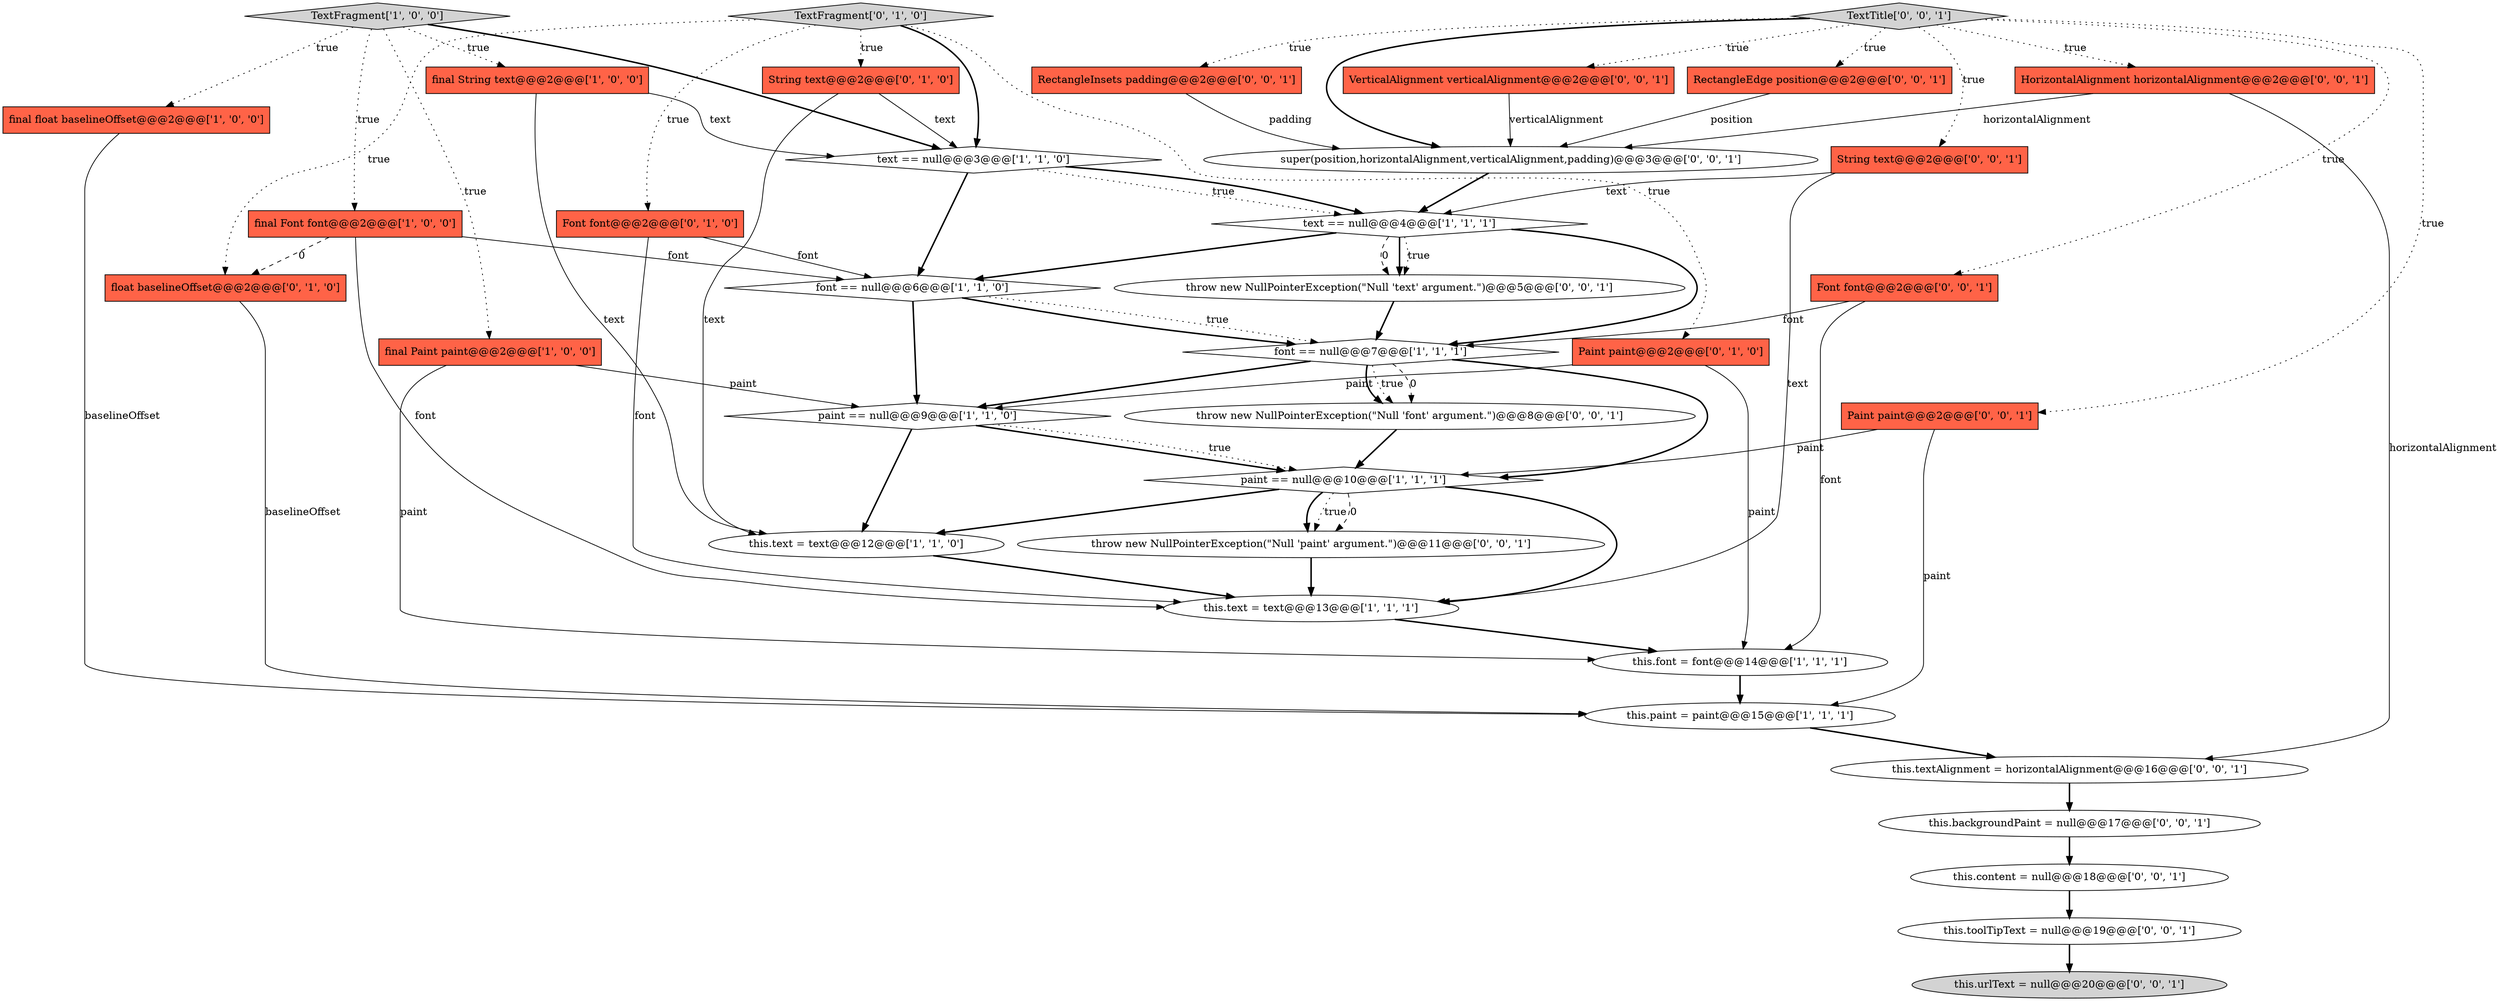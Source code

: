 digraph {
28 [style = filled, label = "throw new NullPointerException(\"Null 'text' argument.\")@@@5@@@['0', '0', '1']", fillcolor = white, shape = ellipse image = "AAA0AAABBB3BBB"];
21 [style = filled, label = "VerticalAlignment verticalAlignment@@@2@@@['0', '0', '1']", fillcolor = tomato, shape = box image = "AAA0AAABBB3BBB"];
22 [style = filled, label = "Paint paint@@@2@@@['0', '0', '1']", fillcolor = tomato, shape = box image = "AAA0AAABBB3BBB"];
13 [style = filled, label = "final Font font@@@2@@@['1', '0', '0']", fillcolor = tomato, shape = box image = "AAA1AAABBB1BBB"];
11 [style = filled, label = "final float baselineOffset@@@2@@@['1', '0', '0']", fillcolor = tomato, shape = box image = "AAA0AAABBB1BBB"];
4 [style = filled, label = "TextFragment['1', '0', '0']", fillcolor = lightgray, shape = diamond image = "AAA0AAABBB1BBB"];
0 [style = filled, label = "this.font = font@@@14@@@['1', '1', '1']", fillcolor = white, shape = ellipse image = "AAA0AAABBB1BBB"];
31 [style = filled, label = "throw new NullPointerException(\"Null 'paint' argument.\")@@@11@@@['0', '0', '1']", fillcolor = white, shape = ellipse image = "AAA0AAABBB3BBB"];
2 [style = filled, label = "text == null@@@4@@@['1', '1', '1']", fillcolor = white, shape = diamond image = "AAA0AAABBB1BBB"];
33 [style = filled, label = "this.content = null@@@18@@@['0', '0', '1']", fillcolor = white, shape = ellipse image = "AAA0AAABBB3BBB"];
25 [style = filled, label = "super(position,horizontalAlignment,verticalAlignment,padding)@@@3@@@['0', '0', '1']", fillcolor = white, shape = ellipse image = "AAA0AAABBB3BBB"];
5 [style = filled, label = "font == null@@@7@@@['1', '1', '1']", fillcolor = white, shape = diamond image = "AAA0AAABBB1BBB"];
36 [style = filled, label = "HorizontalAlignment horizontalAlignment@@@2@@@['0', '0', '1']", fillcolor = tomato, shape = box image = "AAA0AAABBB3BBB"];
32 [style = filled, label = "String text@@@2@@@['0', '0', '1']", fillcolor = tomato, shape = box image = "AAA0AAABBB3BBB"];
12 [style = filled, label = "paint == null@@@9@@@['1', '1', '0']", fillcolor = white, shape = diamond image = "AAA0AAABBB1BBB"];
8 [style = filled, label = "text == null@@@3@@@['1', '1', '0']", fillcolor = white, shape = diamond image = "AAA0AAABBB1BBB"];
19 [style = filled, label = "TextFragment['0', '1', '0']", fillcolor = lightgray, shape = diamond image = "AAA0AAABBB2BBB"];
7 [style = filled, label = "font == null@@@6@@@['1', '1', '0']", fillcolor = white, shape = diamond image = "AAA0AAABBB1BBB"];
23 [style = filled, label = "this.urlText = null@@@20@@@['0', '0', '1']", fillcolor = lightgray, shape = ellipse image = "AAA0AAABBB3BBB"];
30 [style = filled, label = "this.toolTipText = null@@@19@@@['0', '0', '1']", fillcolor = white, shape = ellipse image = "AAA0AAABBB3BBB"];
34 [style = filled, label = "Font font@@@2@@@['0', '0', '1']", fillcolor = tomato, shape = box image = "AAA0AAABBB3BBB"];
27 [style = filled, label = "this.backgroundPaint = null@@@17@@@['0', '0', '1']", fillcolor = white, shape = ellipse image = "AAA0AAABBB3BBB"];
10 [style = filled, label = "paint == null@@@10@@@['1', '1', '1']", fillcolor = white, shape = diamond image = "AAA0AAABBB1BBB"];
14 [style = filled, label = "this.text = text@@@12@@@['1', '1', '0']", fillcolor = white, shape = ellipse image = "AAA0AAABBB1BBB"];
35 [style = filled, label = "RectangleEdge position@@@2@@@['0', '0', '1']", fillcolor = tomato, shape = box image = "AAA0AAABBB3BBB"];
15 [style = filled, label = "String text@@@2@@@['0', '1', '0']", fillcolor = tomato, shape = box image = "AAA0AAABBB2BBB"];
9 [style = filled, label = "final String text@@@2@@@['1', '0', '0']", fillcolor = tomato, shape = box image = "AAA0AAABBB1BBB"];
29 [style = filled, label = "this.textAlignment = horizontalAlignment@@@16@@@['0', '0', '1']", fillcolor = white, shape = ellipse image = "AAA0AAABBB3BBB"];
16 [style = filled, label = "Paint paint@@@2@@@['0', '1', '0']", fillcolor = tomato, shape = box image = "AAA0AAABBB2BBB"];
1 [style = filled, label = "final Paint paint@@@2@@@['1', '0', '0']", fillcolor = tomato, shape = box image = "AAA0AAABBB1BBB"];
20 [style = filled, label = "RectangleInsets padding@@@2@@@['0', '0', '1']", fillcolor = tomato, shape = box image = "AAA0AAABBB3BBB"];
24 [style = filled, label = "TextTitle['0', '0', '1']", fillcolor = lightgray, shape = diamond image = "AAA0AAABBB3BBB"];
17 [style = filled, label = "Font font@@@2@@@['0', '1', '0']", fillcolor = tomato, shape = box image = "AAA0AAABBB2BBB"];
6 [style = filled, label = "this.text = text@@@13@@@['1', '1', '1']", fillcolor = white, shape = ellipse image = "AAA0AAABBB1BBB"];
26 [style = filled, label = "throw new NullPointerException(\"Null 'font' argument.\")@@@8@@@['0', '0', '1']", fillcolor = white, shape = ellipse image = "AAA0AAABBB3BBB"];
3 [style = filled, label = "this.paint = paint@@@15@@@['1', '1', '1']", fillcolor = white, shape = ellipse image = "AAA0AAABBB1BBB"];
18 [style = filled, label = "float baselineOffset@@@2@@@['0', '1', '0']", fillcolor = tomato, shape = box image = "AAA1AAABBB2BBB"];
0->3 [style = bold, label=""];
9->14 [style = solid, label="text"];
16->12 [style = solid, label="paint"];
5->10 [style = bold, label=""];
16->0 [style = solid, label="paint"];
28->5 [style = bold, label=""];
24->32 [style = dotted, label="true"];
10->31 [style = bold, label=""];
17->7 [style = solid, label="font"];
4->1 [style = dotted, label="true"];
7->12 [style = bold, label=""];
19->17 [style = dotted, label="true"];
22->10 [style = solid, label="paint"];
10->14 [style = bold, label=""];
8->2 [style = dotted, label="true"];
24->35 [style = dotted, label="true"];
26->10 [style = bold, label=""];
5->26 [style = dashed, label="0"];
10->31 [style = dotted, label="true"];
30->23 [style = bold, label=""];
19->18 [style = dotted, label="true"];
10->31 [style = dashed, label="0"];
4->11 [style = dotted, label="true"];
5->26 [style = bold, label=""];
34->5 [style = solid, label="font"];
36->25 [style = solid, label="horizontalAlignment"];
6->0 [style = bold, label=""];
1->0 [style = solid, label="paint"];
19->15 [style = dotted, label="true"];
15->14 [style = solid, label="text"];
21->25 [style = solid, label="verticalAlignment"];
2->28 [style = dotted, label="true"];
10->6 [style = bold, label=""];
25->2 [style = bold, label=""];
22->3 [style = solid, label="paint"];
17->6 [style = solid, label="font"];
8->7 [style = bold, label=""];
19->8 [style = bold, label=""];
18->3 [style = solid, label="baselineOffset"];
15->8 [style = solid, label="text"];
7->5 [style = dotted, label="true"];
4->13 [style = dotted, label="true"];
29->27 [style = bold, label=""];
7->5 [style = bold, label=""];
12->10 [style = bold, label=""];
31->6 [style = bold, label=""];
12->10 [style = dotted, label="true"];
8->2 [style = bold, label=""];
5->12 [style = bold, label=""];
13->7 [style = solid, label="font"];
24->22 [style = dotted, label="true"];
24->25 [style = bold, label=""];
24->34 [style = dotted, label="true"];
24->20 [style = dotted, label="true"];
36->29 [style = solid, label="horizontalAlignment"];
2->28 [style = dashed, label="0"];
12->14 [style = bold, label=""];
19->16 [style = dotted, label="true"];
33->30 [style = bold, label=""];
5->26 [style = dotted, label="true"];
4->8 [style = bold, label=""];
11->3 [style = solid, label="baselineOffset"];
27->33 [style = bold, label=""];
9->8 [style = solid, label="text"];
1->12 [style = solid, label="paint"];
32->2 [style = solid, label="text"];
4->9 [style = dotted, label="true"];
2->7 [style = bold, label=""];
13->18 [style = dashed, label="0"];
24->21 [style = dotted, label="true"];
24->36 [style = dotted, label="true"];
2->28 [style = bold, label=""];
35->25 [style = solid, label="position"];
14->6 [style = bold, label=""];
3->29 [style = bold, label=""];
20->25 [style = solid, label="padding"];
34->0 [style = solid, label="font"];
2->5 [style = bold, label=""];
32->6 [style = solid, label="text"];
13->6 [style = solid, label="font"];
}
